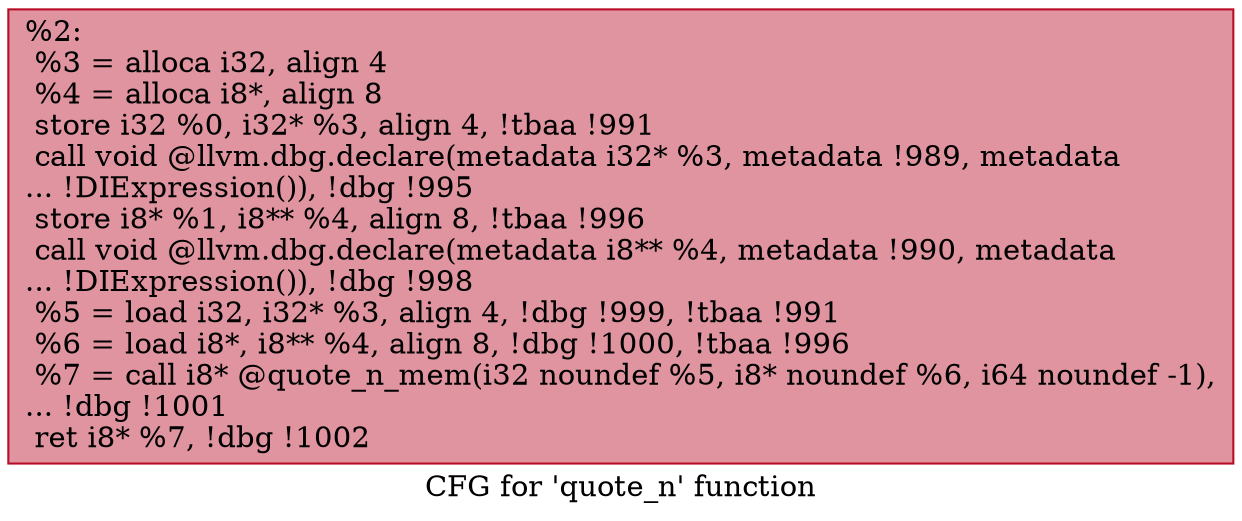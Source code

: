 digraph "CFG for 'quote_n' function" {
	label="CFG for 'quote_n' function";

	Node0xc498f0 [shape=record,color="#b70d28ff", style=filled, fillcolor="#b70d2870",label="{%2:\l  %3 = alloca i32, align 4\l  %4 = alloca i8*, align 8\l  store i32 %0, i32* %3, align 4, !tbaa !991\l  call void @llvm.dbg.declare(metadata i32* %3, metadata !989, metadata\l... !DIExpression()), !dbg !995\l  store i8* %1, i8** %4, align 8, !tbaa !996\l  call void @llvm.dbg.declare(metadata i8** %4, metadata !990, metadata\l... !DIExpression()), !dbg !998\l  %5 = load i32, i32* %3, align 4, !dbg !999, !tbaa !991\l  %6 = load i8*, i8** %4, align 8, !dbg !1000, !tbaa !996\l  %7 = call i8* @quote_n_mem(i32 noundef %5, i8* noundef %6, i64 noundef -1),\l... !dbg !1001\l  ret i8* %7, !dbg !1002\l}"];
}
